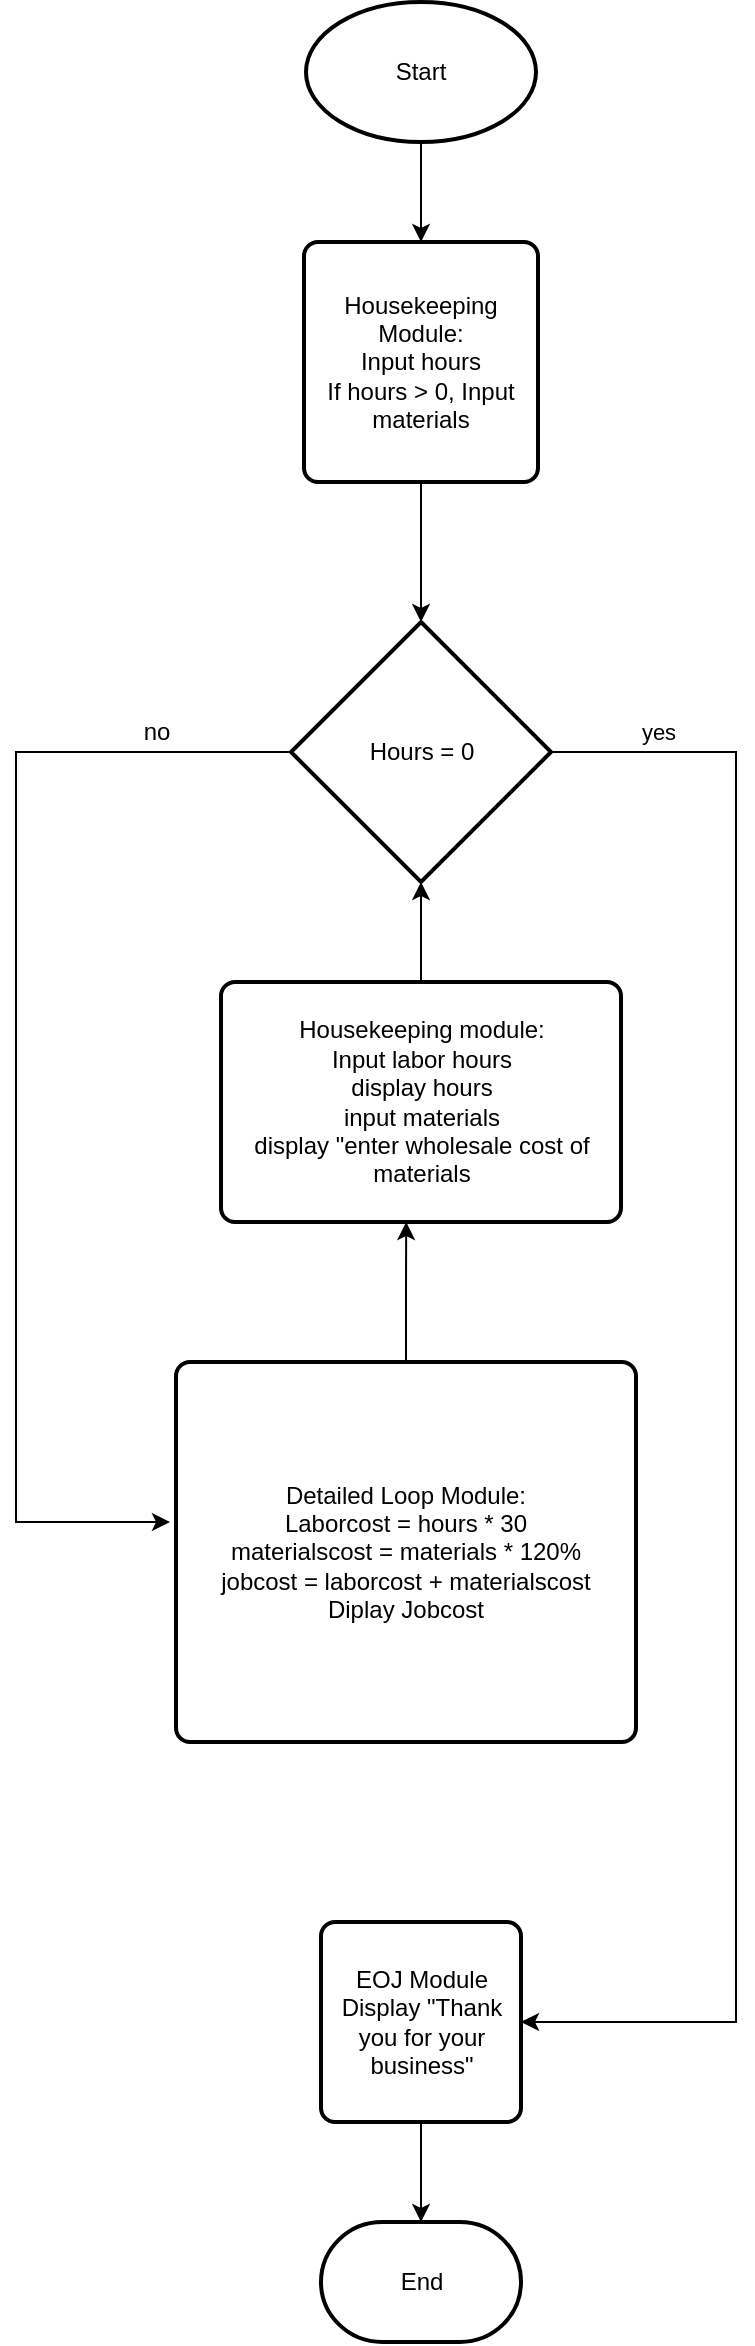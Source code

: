 <mxfile version="28.2.0">
  <diagram name="Page-1" id="nn5bsdUvdrJ92f1RJ0ul">
    <mxGraphModel dx="977" dy="1051" grid="1" gridSize="10" guides="1" tooltips="1" connect="1" arrows="1" fold="1" page="1" pageScale="1" pageWidth="850" pageHeight="1100" math="0" shadow="0">
      <root>
        <mxCell id="0" />
        <mxCell id="1" parent="0" />
        <mxCell id="QU90ktA4fOMw6LSux8Zc-3" style="edgeStyle=orthogonalEdgeStyle;rounded=0;orthogonalLoop=1;jettySize=auto;html=1;entryX=0.5;entryY=0;entryDx=0;entryDy=0;" edge="1" parent="1" source="QU90ktA4fOMw6LSux8Zc-1" target="QU90ktA4fOMw6LSux8Zc-2">
          <mxGeometry relative="1" as="geometry" />
        </mxCell>
        <mxCell id="QU90ktA4fOMw6LSux8Zc-1" value="Start" style="strokeWidth=2;html=1;shape=mxgraph.flowchart.start_1;whiteSpace=wrap;" vertex="1" parent="1">
          <mxGeometry x="375" y="40" width="115" height="70" as="geometry" />
        </mxCell>
        <mxCell id="QU90ktA4fOMw6LSux8Zc-2" value="Housekeeping Module:&lt;div&gt;Input hours&lt;/div&gt;&lt;div&gt;If hours &amp;gt; 0, Input materials&lt;/div&gt;" style="rounded=1;whiteSpace=wrap;html=1;absoluteArcSize=1;arcSize=14;strokeWidth=2;" vertex="1" parent="1">
          <mxGeometry x="374" y="160" width="117" height="120" as="geometry" />
        </mxCell>
        <mxCell id="QU90ktA4fOMw6LSux8Zc-7" style="edgeStyle=orthogonalEdgeStyle;rounded=0;orthogonalLoop=1;jettySize=auto;html=1;" edge="1" parent="1" source="QU90ktA4fOMw6LSux8Zc-4" target="QU90ktA4fOMw6LSux8Zc-6">
          <mxGeometry relative="1" as="geometry">
            <Array as="points">
              <mxPoint x="590" y="415" />
              <mxPoint x="590" y="1050" />
            </Array>
          </mxGeometry>
        </mxCell>
        <mxCell id="QU90ktA4fOMw6LSux8Zc-8" value="yes" style="edgeLabel;html=1;align=center;verticalAlign=middle;resizable=0;points=[];" vertex="1" connectable="0" parent="QU90ktA4fOMw6LSux8Zc-7">
          <mxGeometry x="-0.804" relative="1" as="geometry">
            <mxPoint x="-29" y="-10" as="offset" />
          </mxGeometry>
        </mxCell>
        <mxCell id="QU90ktA4fOMw6LSux8Zc-4" value="Hours = 0" style="strokeWidth=2;html=1;shape=mxgraph.flowchart.decision;whiteSpace=wrap;" vertex="1" parent="1">
          <mxGeometry x="367.5" y="350" width="130" height="130" as="geometry" />
        </mxCell>
        <mxCell id="QU90ktA4fOMw6LSux8Zc-5" value="End" style="strokeWidth=2;html=1;shape=mxgraph.flowchart.terminator;whiteSpace=wrap;" vertex="1" parent="1">
          <mxGeometry x="382.5" y="1150" width="100" height="60" as="geometry" />
        </mxCell>
        <mxCell id="QU90ktA4fOMw6LSux8Zc-6" value="EOJ Module&lt;div&gt;Display &quot;Thank you for your business&quot;&lt;/div&gt;" style="rounded=1;whiteSpace=wrap;html=1;absoluteArcSize=1;arcSize=14;strokeWidth=2;" vertex="1" parent="1">
          <mxGeometry x="382.5" y="1000" width="100" height="100" as="geometry" />
        </mxCell>
        <mxCell id="QU90ktA4fOMw6LSux8Zc-9" value="Housekeeping module:&lt;div&gt;Input labor hours&lt;/div&gt;&lt;div&gt;display hours&lt;/div&gt;&lt;div&gt;input materials&lt;/div&gt;&lt;div&gt;display &quot;enter wholesale cost of materials&lt;/div&gt;" style="rounded=1;whiteSpace=wrap;html=1;absoluteArcSize=1;arcSize=14;strokeWidth=2;" vertex="1" parent="1">
          <mxGeometry x="332.5" y="530" width="200" height="120" as="geometry" />
        </mxCell>
        <mxCell id="QU90ktA4fOMw6LSux8Zc-10" style="edgeStyle=orthogonalEdgeStyle;rounded=0;orthogonalLoop=1;jettySize=auto;html=1;entryX=0.5;entryY=0;entryDx=0;entryDy=0;entryPerimeter=0;" edge="1" parent="1" source="QU90ktA4fOMw6LSux8Zc-2" target="QU90ktA4fOMw6LSux8Zc-4">
          <mxGeometry relative="1" as="geometry" />
        </mxCell>
        <mxCell id="QU90ktA4fOMw6LSux8Zc-11" style="edgeStyle=orthogonalEdgeStyle;rounded=0;orthogonalLoop=1;jettySize=auto;html=1;entryX=0.5;entryY=1;entryDx=0;entryDy=0;entryPerimeter=0;" edge="1" parent="1" source="QU90ktA4fOMw6LSux8Zc-9" target="QU90ktA4fOMw6LSux8Zc-4">
          <mxGeometry relative="1" as="geometry" />
        </mxCell>
        <mxCell id="QU90ktA4fOMw6LSux8Zc-12" value="Detailed Loop Module:&lt;div&gt;Laborcost = hours * 30&lt;/div&gt;&lt;div&gt;materialscost = materials * 120%&lt;/div&gt;&lt;div&gt;jobcost = laborcost + materialscost&lt;/div&gt;&lt;div&gt;Diplay Jobcost&lt;/div&gt;" style="rounded=1;whiteSpace=wrap;html=1;absoluteArcSize=1;arcSize=14;strokeWidth=2;" vertex="1" parent="1">
          <mxGeometry x="310" y="720" width="230" height="190" as="geometry" />
        </mxCell>
        <mxCell id="QU90ktA4fOMw6LSux8Zc-13" style="edgeStyle=orthogonalEdgeStyle;rounded=0;orthogonalLoop=1;jettySize=auto;html=1;" edge="1" parent="1" source="QU90ktA4fOMw6LSux8Zc-4">
          <mxGeometry relative="1" as="geometry">
            <mxPoint x="307" y="800" as="targetPoint" />
            <Array as="points">
              <mxPoint x="230" y="415" />
              <mxPoint x="230" y="800" />
              <mxPoint x="307" y="800" />
            </Array>
          </mxGeometry>
        </mxCell>
        <mxCell id="QU90ktA4fOMw6LSux8Zc-14" value="no" style="text;html=1;align=center;verticalAlign=middle;resizable=0;points=[];autosize=1;strokeColor=none;fillColor=none;" vertex="1" parent="1">
          <mxGeometry x="280" y="390" width="40" height="30" as="geometry" />
        </mxCell>
        <mxCell id="QU90ktA4fOMw6LSux8Zc-15" style="edgeStyle=orthogonalEdgeStyle;rounded=0;orthogonalLoop=1;jettySize=auto;html=1;entryX=0.463;entryY=1;entryDx=0;entryDy=0;entryPerimeter=0;" edge="1" parent="1" source="QU90ktA4fOMw6LSux8Zc-12" target="QU90ktA4fOMw6LSux8Zc-9">
          <mxGeometry relative="1" as="geometry" />
        </mxCell>
        <mxCell id="QU90ktA4fOMw6LSux8Zc-16" style="edgeStyle=orthogonalEdgeStyle;rounded=0;orthogonalLoop=1;jettySize=auto;html=1;entryX=0.5;entryY=0;entryDx=0;entryDy=0;entryPerimeter=0;" edge="1" parent="1" source="QU90ktA4fOMw6LSux8Zc-6" target="QU90ktA4fOMw6LSux8Zc-5">
          <mxGeometry relative="1" as="geometry" />
        </mxCell>
      </root>
    </mxGraphModel>
  </diagram>
</mxfile>
